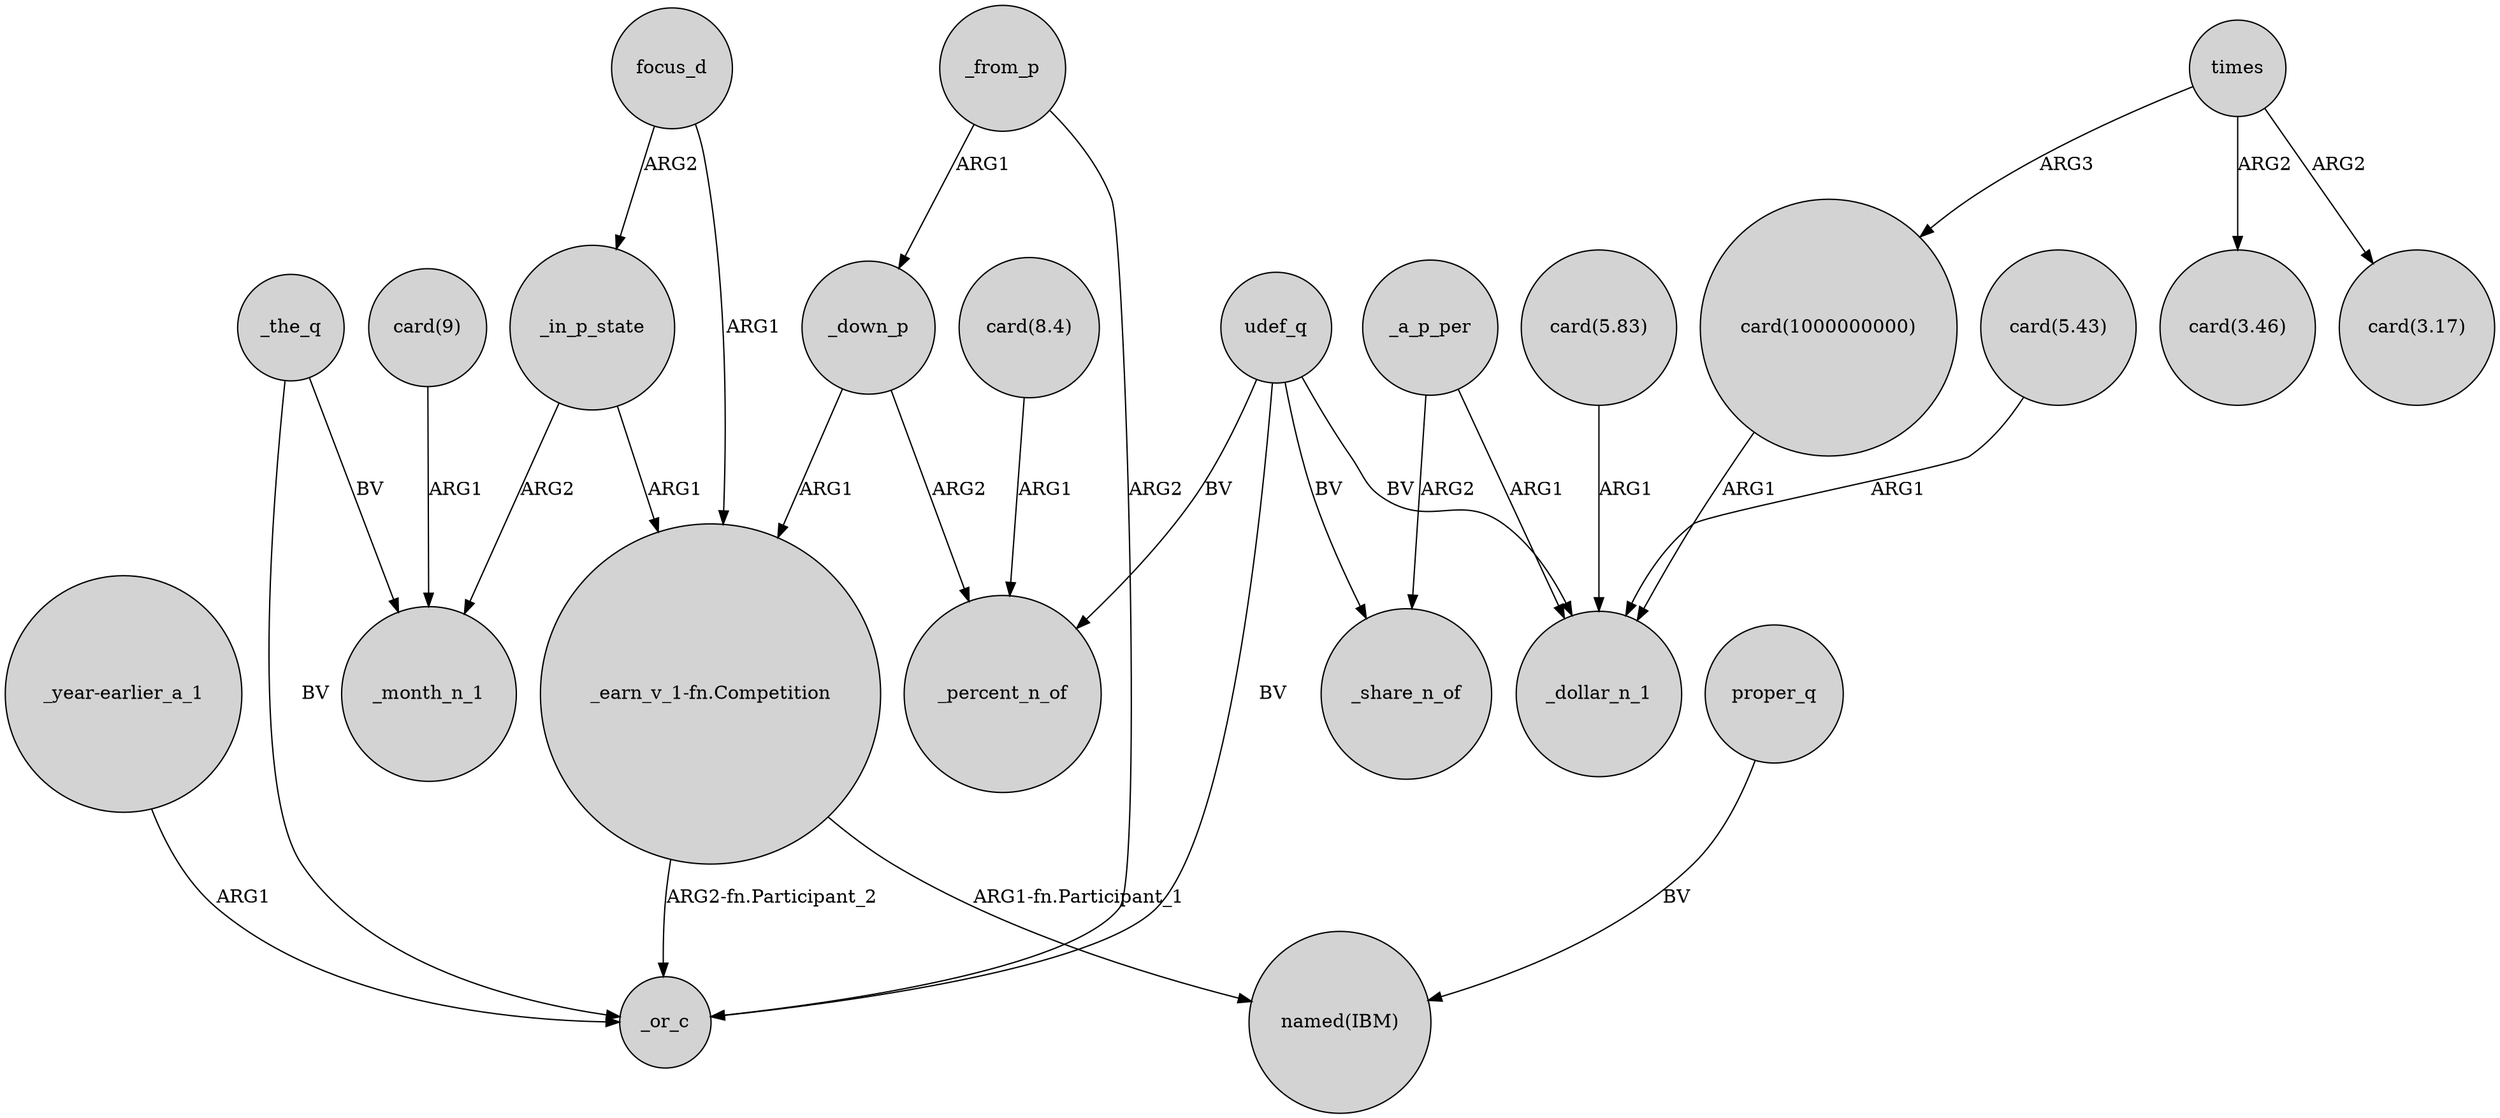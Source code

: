 digraph {
	node [shape=circle style=filled]
	"card(1000000000)" -> _dollar_n_1 [label=ARG1]
	focus_d -> _in_p_state [label=ARG2]
	_the_q -> _month_n_1 [label=BV]
	"_year-earlier_a_1" -> _or_c [label=ARG1]
	"card(5.43)" -> _dollar_n_1 [label=ARG1]
	proper_q -> "named(IBM)" [label=BV]
	times -> "card(1000000000)" [label=ARG3]
	_in_p_state -> "_earn_v_1-fn.Competition" [label=ARG1]
	udef_q -> _or_c [label=BV]
	_from_p -> _down_p [label=ARG1]
	times -> "card(3.46)" [label=ARG2]
	_a_p_per -> _share_n_of [label=ARG2]
	udef_q -> _percent_n_of [label=BV]
	"card(8.4)" -> _percent_n_of [label=ARG1]
	udef_q -> _share_n_of [label=BV]
	udef_q -> _dollar_n_1 [label=BV]
	"_earn_v_1-fn.Competition" -> _or_c [label="ARG2-fn.Participant_2"]
	focus_d -> "_earn_v_1-fn.Competition" [label=ARG1]
	_from_p -> _or_c [label=ARG2]
	_a_p_per -> _dollar_n_1 [label=ARG1]
	_the_q -> _or_c [label=BV]
	_in_p_state -> _month_n_1 [label=ARG2]
	times -> "card(3.17)" [label=ARG2]
	_down_p -> _percent_n_of [label=ARG2]
	"card(5.83)" -> _dollar_n_1 [label=ARG1]
	"card(9)" -> _month_n_1 [label=ARG1]
	"_earn_v_1-fn.Competition" -> "named(IBM)" [label="ARG1-fn.Participant_1"]
	_down_p -> "_earn_v_1-fn.Competition" [label=ARG1]
}
